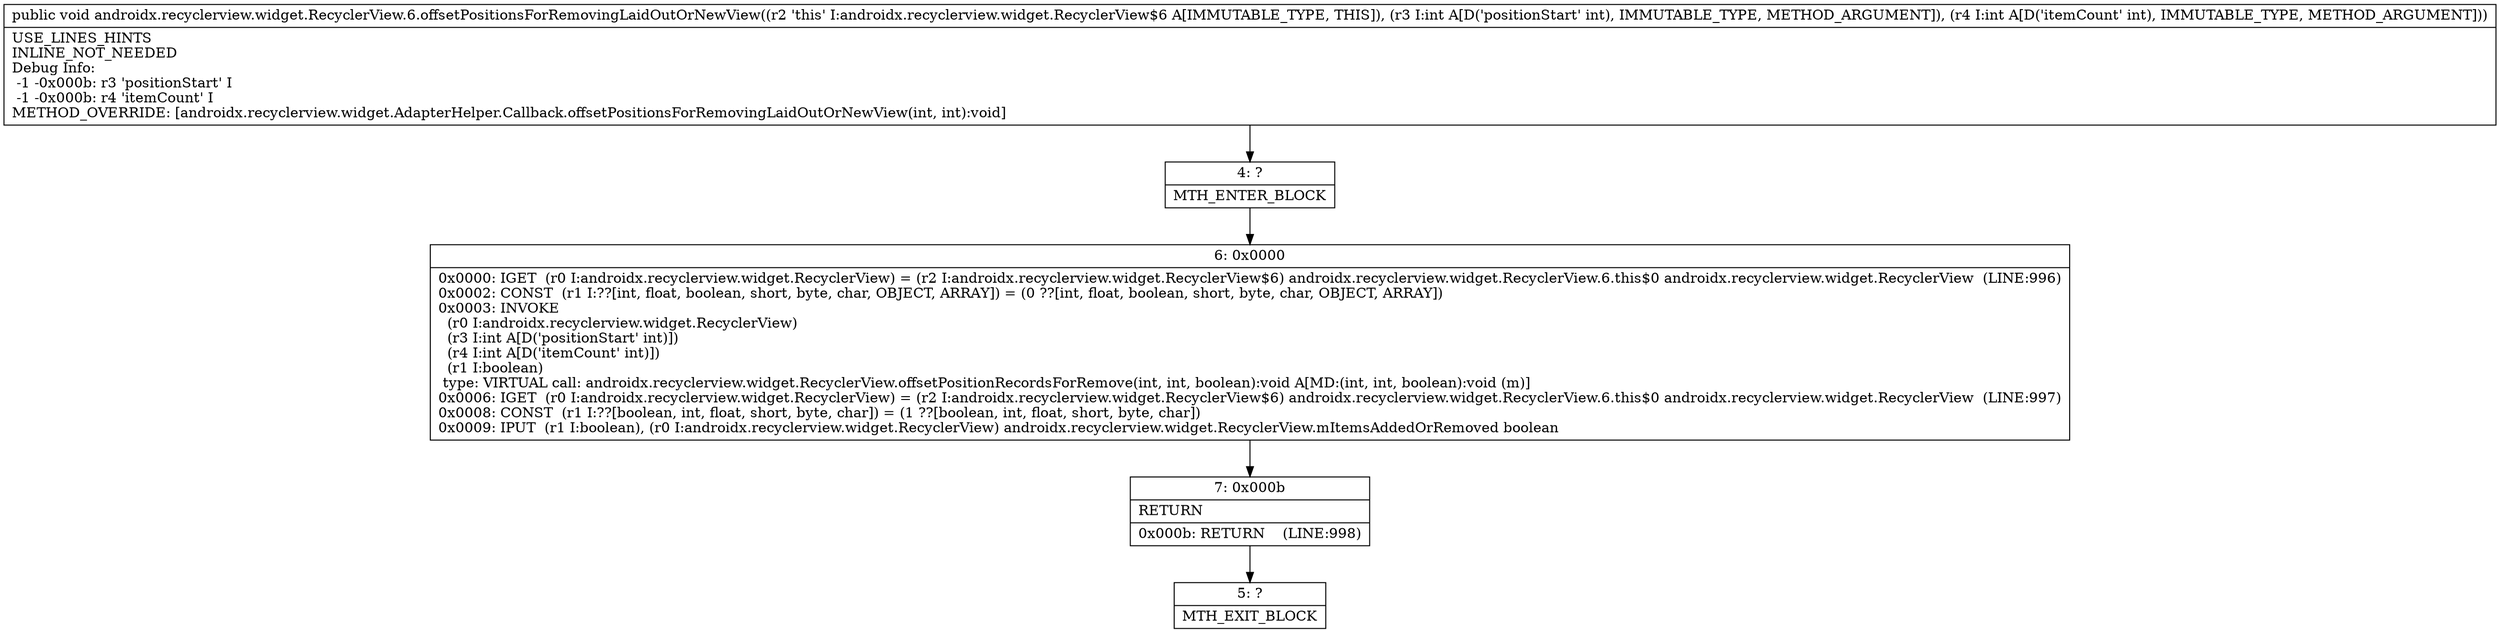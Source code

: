digraph "CFG forandroidx.recyclerview.widget.RecyclerView.6.offsetPositionsForRemovingLaidOutOrNewView(II)V" {
Node_4 [shape=record,label="{4\:\ ?|MTH_ENTER_BLOCK\l}"];
Node_6 [shape=record,label="{6\:\ 0x0000|0x0000: IGET  (r0 I:androidx.recyclerview.widget.RecyclerView) = (r2 I:androidx.recyclerview.widget.RecyclerView$6) androidx.recyclerview.widget.RecyclerView.6.this$0 androidx.recyclerview.widget.RecyclerView  (LINE:996)\l0x0002: CONST  (r1 I:??[int, float, boolean, short, byte, char, OBJECT, ARRAY]) = (0 ??[int, float, boolean, short, byte, char, OBJECT, ARRAY]) \l0x0003: INVOKE  \l  (r0 I:androidx.recyclerview.widget.RecyclerView)\l  (r3 I:int A[D('positionStart' int)])\l  (r4 I:int A[D('itemCount' int)])\l  (r1 I:boolean)\l type: VIRTUAL call: androidx.recyclerview.widget.RecyclerView.offsetPositionRecordsForRemove(int, int, boolean):void A[MD:(int, int, boolean):void (m)]\l0x0006: IGET  (r0 I:androidx.recyclerview.widget.RecyclerView) = (r2 I:androidx.recyclerview.widget.RecyclerView$6) androidx.recyclerview.widget.RecyclerView.6.this$0 androidx.recyclerview.widget.RecyclerView  (LINE:997)\l0x0008: CONST  (r1 I:??[boolean, int, float, short, byte, char]) = (1 ??[boolean, int, float, short, byte, char]) \l0x0009: IPUT  (r1 I:boolean), (r0 I:androidx.recyclerview.widget.RecyclerView) androidx.recyclerview.widget.RecyclerView.mItemsAddedOrRemoved boolean \l}"];
Node_7 [shape=record,label="{7\:\ 0x000b|RETURN\l|0x000b: RETURN    (LINE:998)\l}"];
Node_5 [shape=record,label="{5\:\ ?|MTH_EXIT_BLOCK\l}"];
MethodNode[shape=record,label="{public void androidx.recyclerview.widget.RecyclerView.6.offsetPositionsForRemovingLaidOutOrNewView((r2 'this' I:androidx.recyclerview.widget.RecyclerView$6 A[IMMUTABLE_TYPE, THIS]), (r3 I:int A[D('positionStart' int), IMMUTABLE_TYPE, METHOD_ARGUMENT]), (r4 I:int A[D('itemCount' int), IMMUTABLE_TYPE, METHOD_ARGUMENT]))  | USE_LINES_HINTS\lINLINE_NOT_NEEDED\lDebug Info:\l  \-1 \-0x000b: r3 'positionStart' I\l  \-1 \-0x000b: r4 'itemCount' I\lMETHOD_OVERRIDE: [androidx.recyclerview.widget.AdapterHelper.Callback.offsetPositionsForRemovingLaidOutOrNewView(int, int):void]\l}"];
MethodNode -> Node_4;Node_4 -> Node_6;
Node_6 -> Node_7;
Node_7 -> Node_5;
}


